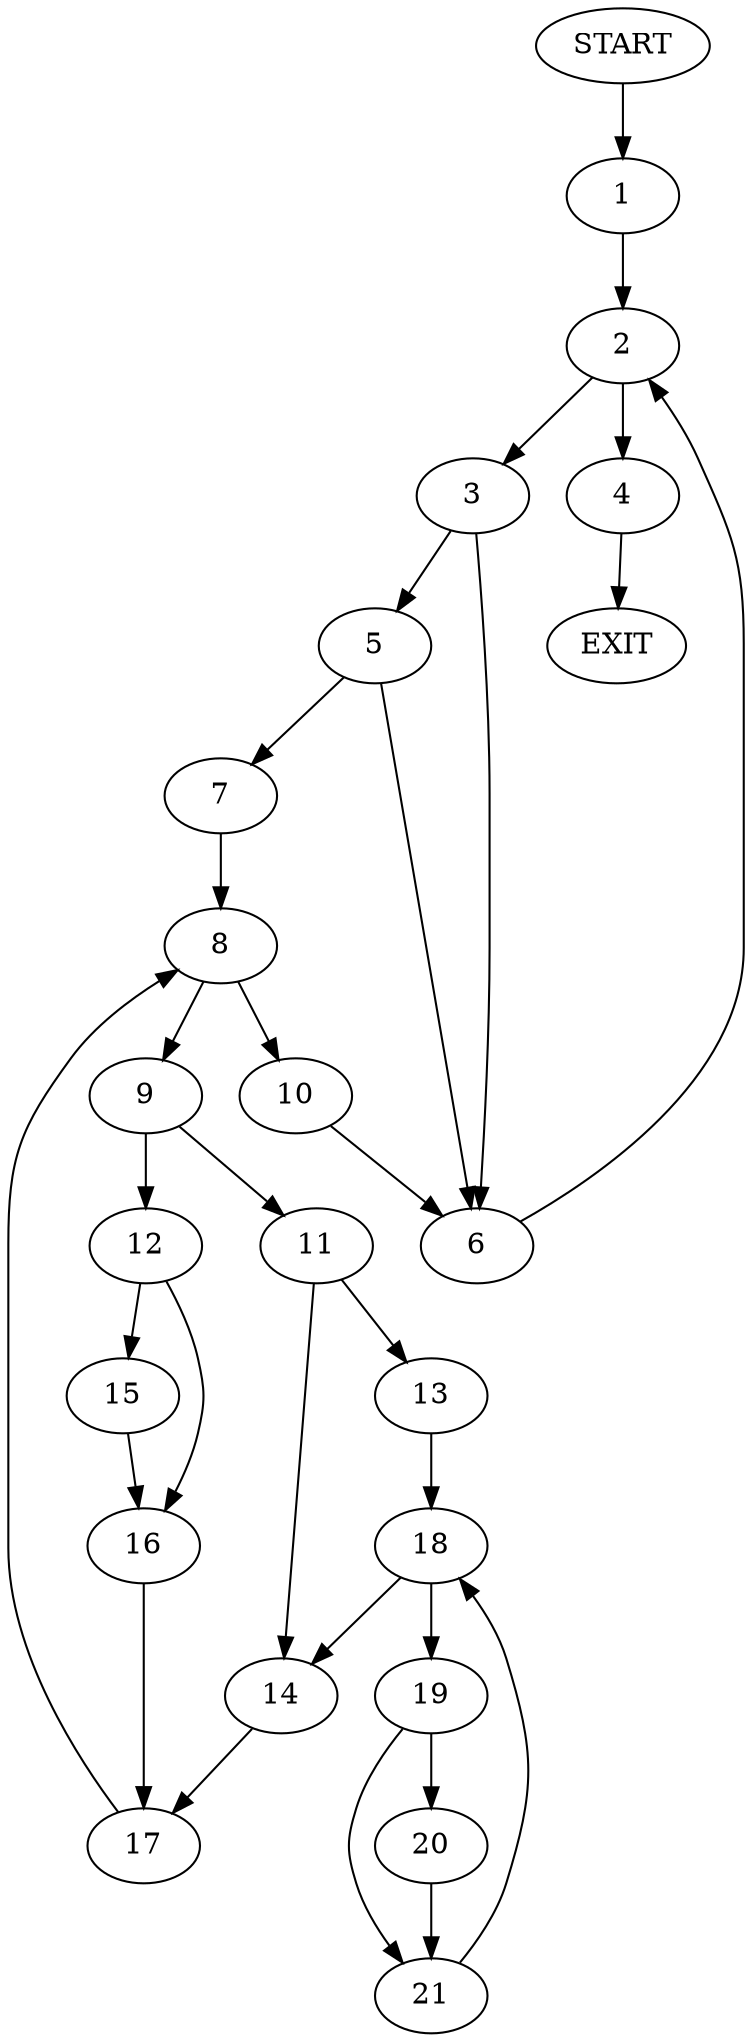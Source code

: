digraph {
0 [label="START"]
22 [label="EXIT"]
0 -> 1
1 -> 2
2 -> 3
2 -> 4
3 -> 5
3 -> 6
4 -> 22
6 -> 2
5 -> 7
5 -> 6
7 -> 8
8 -> 9
8 -> 10
9 -> 11
9 -> 12
10 -> 6
11 -> 13
11 -> 14
12 -> 15
12 -> 16
14 -> 17
13 -> 18
18 -> 19
18 -> 14
19 -> 20
19 -> 21
21 -> 18
20 -> 21
17 -> 8
15 -> 16
16 -> 17
}
